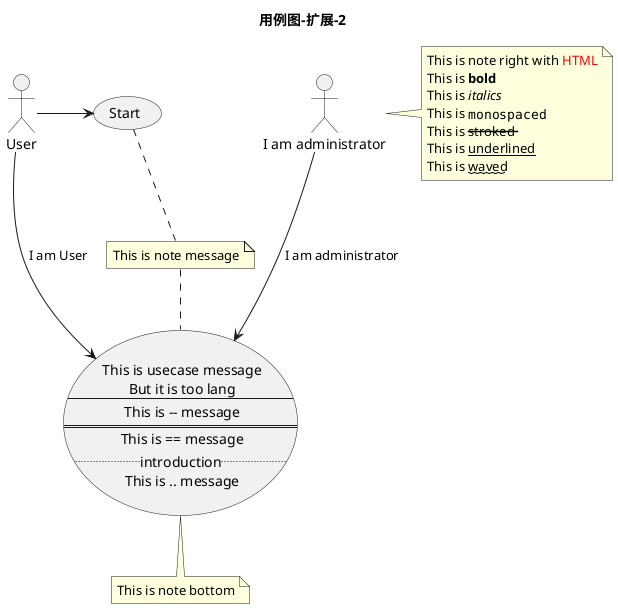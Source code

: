 @startuml
title 用例图-扩展-2

actor User
actor :I am administrator: as Admin
usecase Case1 as "This is usecase message
But it is too lang
--
This is -- message
==
This is == message
..introduction..
This is .. message"

User -> (Start)
User --> Case1 : I am User
Admin ---> Case1 : I am administrator
note right of Admin
This is note right with <color #FF0000>HTML</color>
This is **bold**
This is //italics//
This is ""monospaced""
This is --stroked --
This is __underlined__
This is ~~waved~~
endnote
note bottom of Case1: This is note bottom
note "This is note message" as n
(Start) .. n
n .. Case1
@enduml